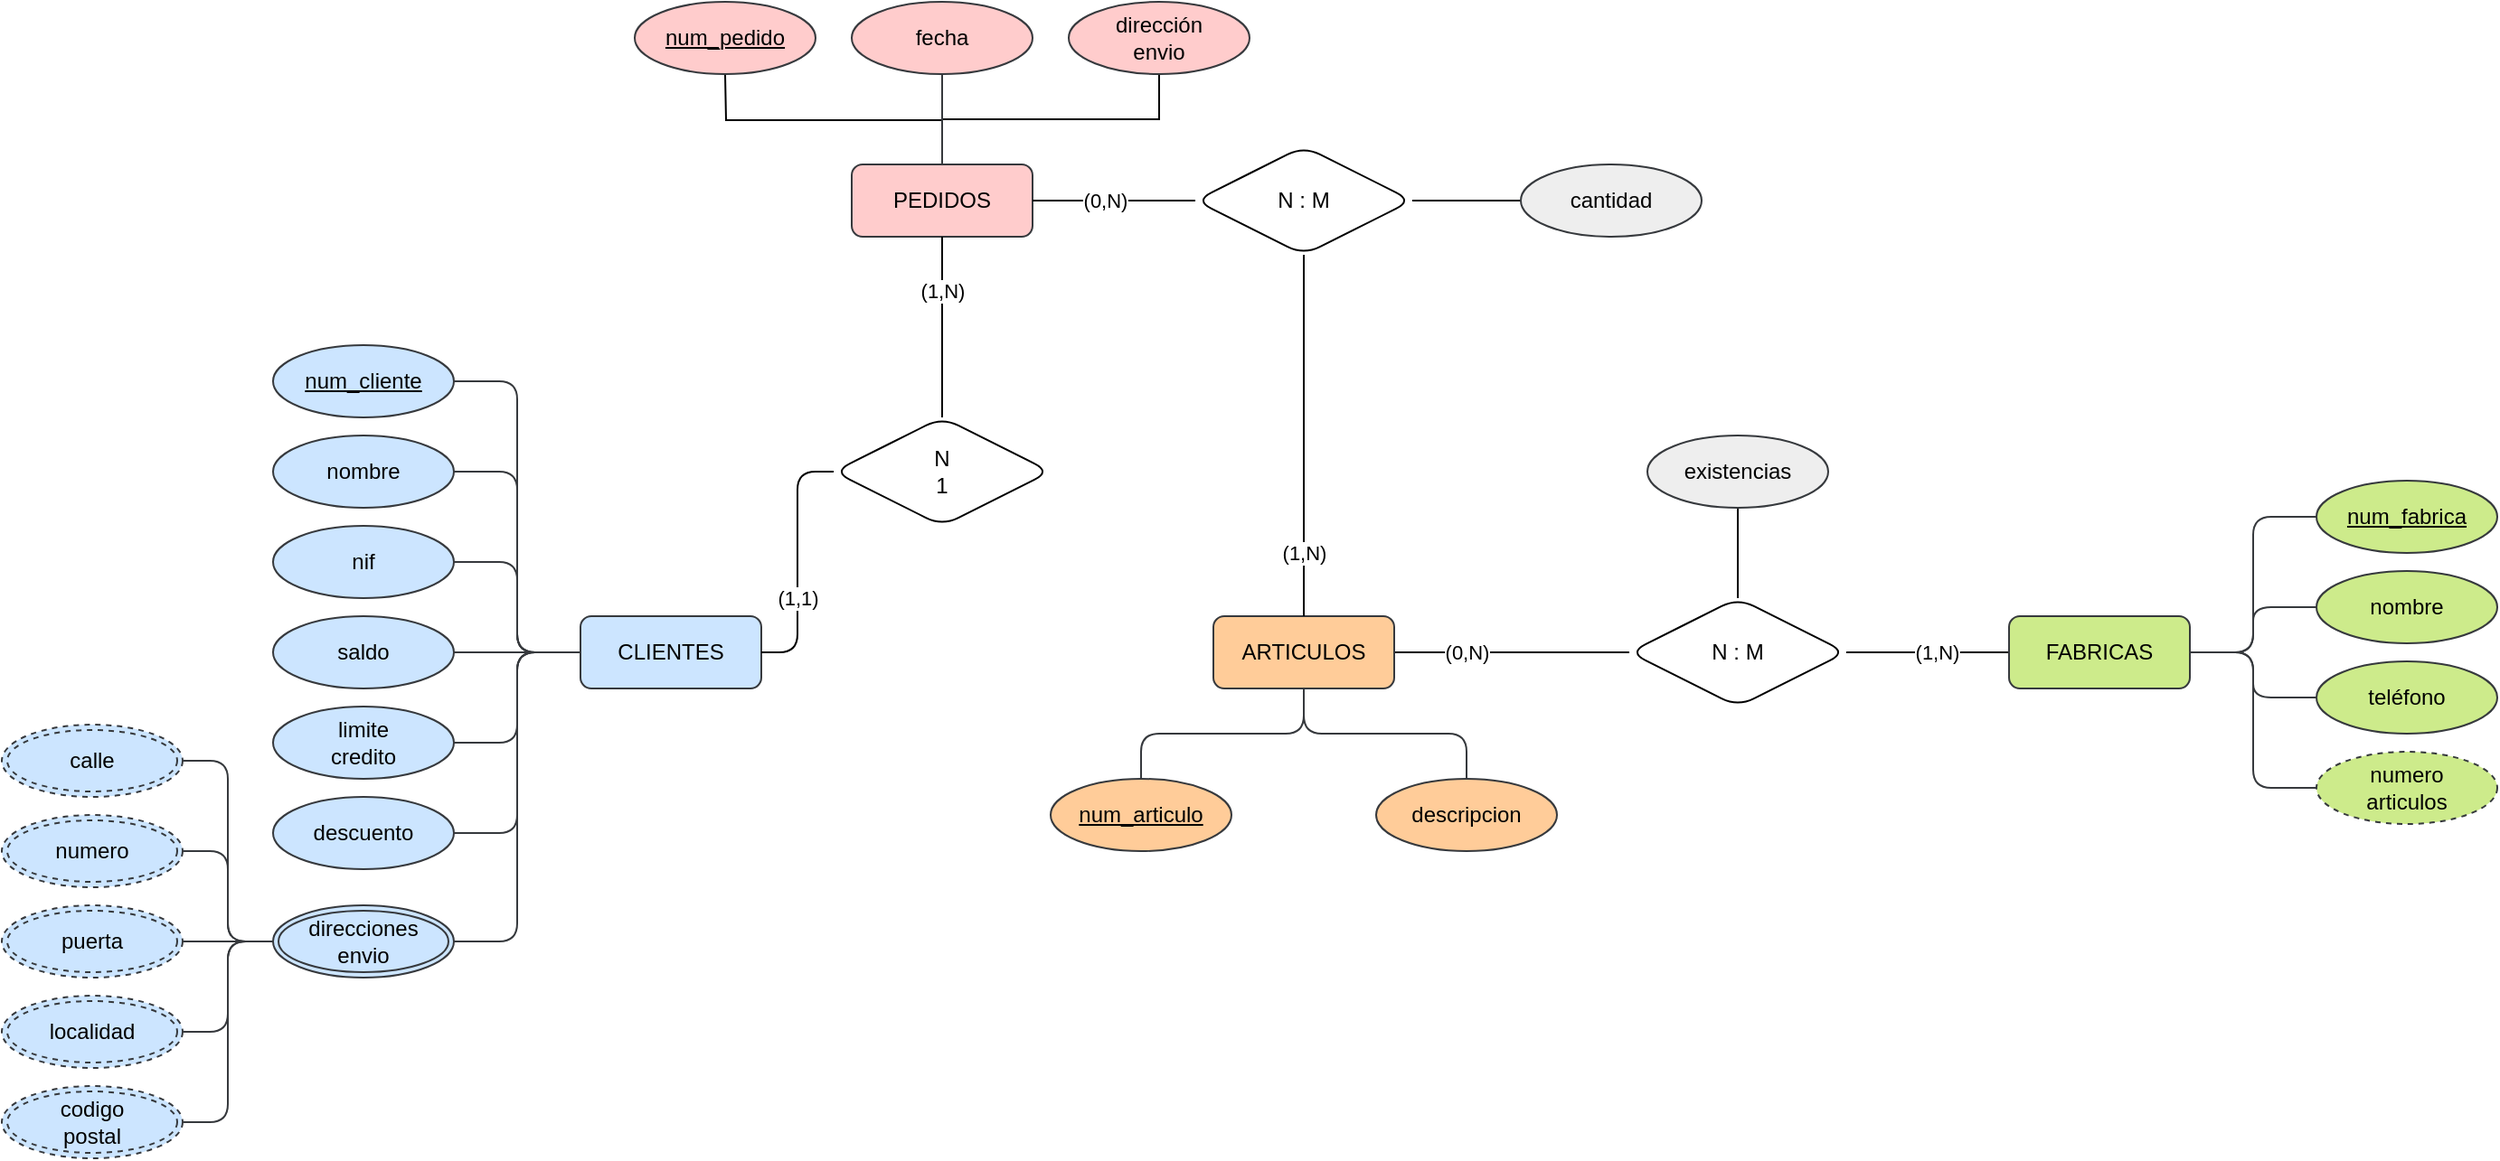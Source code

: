 <mxfile version="15.2.9" type="device"><diagram id="R2lEEEUBdFMjLlhIrx00" name="Page-1"><mxGraphModel dx="1646" dy="903" grid="1" gridSize="10" guides="1" tooltips="1" connect="1" arrows="1" fold="1" page="1" pageScale="1" pageWidth="1600" pageHeight="900" math="0" shadow="0" extFonts="Permanent Marker^https://fonts.googleapis.com/css?family=Permanent+Marker"><root><mxCell id="0"/><mxCell id="1" parent="0"/><mxCell id="kN6mUdUBeIeyTLPX9xcV-10" style="edgeStyle=orthogonalEdgeStyle;orthogonalLoop=1;jettySize=auto;html=1;entryX=1;entryY=0.5;entryDx=0;entryDy=0;fillColor=#cce5ff;strokeColor=#36393d;startArrow=none;startFill=0;endArrow=none;endFill=0;" parent="1" source="kN6mUdUBeIeyTLPX9xcV-1" target="kN6mUdUBeIeyTLPX9xcV-4" edge="1"><mxGeometry relative="1" as="geometry"/></mxCell><mxCell id="kN6mUdUBeIeyTLPX9xcV-12" style="edgeStyle=orthogonalEdgeStyle;orthogonalLoop=1;jettySize=auto;html=1;exitX=0;exitY=0.5;exitDx=0;exitDy=0;entryX=1;entryY=0.5;entryDx=0;entryDy=0;fillColor=#cce5ff;strokeColor=#36393d;startArrow=none;startFill=0;endArrow=none;endFill=0;" parent="1" source="kN6mUdUBeIeyTLPX9xcV-1" target="kN6mUdUBeIeyTLPX9xcV-6" edge="1"><mxGeometry relative="1" as="geometry"/></mxCell><mxCell id="kN6mUdUBeIeyTLPX9xcV-13" style="edgeStyle=orthogonalEdgeStyle;orthogonalLoop=1;jettySize=auto;html=1;exitX=0;exitY=0.5;exitDx=0;exitDy=0;entryX=1;entryY=0.5;entryDx=0;entryDy=0;fillColor=#cce5ff;strokeColor=#36393d;startArrow=none;startFill=0;endArrow=none;endFill=0;" parent="1" source="kN6mUdUBeIeyTLPX9xcV-1" target="kN6mUdUBeIeyTLPX9xcV-7" edge="1"><mxGeometry relative="1" as="geometry"/></mxCell><mxCell id="kN6mUdUBeIeyTLPX9xcV-14" style="edgeStyle=orthogonalEdgeStyle;orthogonalLoop=1;jettySize=auto;html=1;exitX=0;exitY=0.5;exitDx=0;exitDy=0;entryX=1;entryY=0.5;entryDx=0;entryDy=0;fillColor=#cce5ff;strokeColor=#36393d;startArrow=none;startFill=0;endArrow=none;endFill=0;" parent="1" source="kN6mUdUBeIeyTLPX9xcV-1" target="kN6mUdUBeIeyTLPX9xcV-8" edge="1"><mxGeometry relative="1" as="geometry"/></mxCell><mxCell id="kN6mUdUBeIeyTLPX9xcV-20" style="edgeStyle=orthogonalEdgeStyle;orthogonalLoop=1;jettySize=auto;html=1;exitX=0;exitY=0.5;exitDx=0;exitDy=0;entryX=1;entryY=0.5;entryDx=0;entryDy=0;startArrow=none;startFill=0;endArrow=none;endFill=0;fillColor=#cce5ff;strokeColor=#36393d;" parent="1" source="kN6mUdUBeIeyTLPX9xcV-1" target="kN6mUdUBeIeyTLPX9xcV-17" edge="1"><mxGeometry relative="1" as="geometry"/></mxCell><mxCell id="kN6mUdUBeIeyTLPX9xcV-1" value="CLIENTES" style="whiteSpace=wrap;html=1;align=center;fillColor=#cce5ff;strokeColor=#36393d;rounded=1;" parent="1" vertex="1"><mxGeometry x="430" y="470" width="100" height="40" as="geometry"/></mxCell><mxCell id="kN6mUdUBeIeyTLPX9xcV-11" style="edgeStyle=orthogonalEdgeStyle;orthogonalLoop=1;jettySize=auto;html=1;entryX=0;entryY=0.5;entryDx=0;entryDy=0;endArrow=none;endFill=0;startArrow=none;startFill=0;fillColor=#cce5ff;strokeColor=#36393d;" parent="1" source="kN6mUdUBeIeyTLPX9xcV-3" target="kN6mUdUBeIeyTLPX9xcV-1" edge="1"><mxGeometry relative="1" as="geometry"/></mxCell><mxCell id="kN6mUdUBeIeyTLPX9xcV-3" value="nombre" style="ellipse;whiteSpace=wrap;html=1;align=center;fillColor=#cce5ff;strokeColor=#36393d;rounded=1;" parent="1" vertex="1"><mxGeometry x="260" y="370" width="100" height="40" as="geometry"/></mxCell><mxCell id="kN6mUdUBeIeyTLPX9xcV-4" value="num_cliente" style="ellipse;whiteSpace=wrap;html=1;align=center;fontStyle=4;fillColor=#cce5ff;strokeColor=#36393d;rounded=1;" parent="1" vertex="1"><mxGeometry x="260" y="320" width="100" height="40" as="geometry"/></mxCell><mxCell id="kN6mUdUBeIeyTLPX9xcV-6" value="nif" style="ellipse;whiteSpace=wrap;html=1;align=center;fillColor=#cce5ff;strokeColor=#36393d;rounded=1;" parent="1" vertex="1"><mxGeometry x="260" y="420" width="100" height="40" as="geometry"/></mxCell><mxCell id="kN6mUdUBeIeyTLPX9xcV-7" value="saldo" style="ellipse;whiteSpace=wrap;html=1;align=center;fillColor=#cce5ff;strokeColor=#36393d;rounded=1;" parent="1" vertex="1"><mxGeometry x="260" y="470" width="100" height="40" as="geometry"/></mxCell><mxCell id="kN6mUdUBeIeyTLPX9xcV-8" value="limite&lt;br&gt;credito" style="ellipse;whiteSpace=wrap;html=1;align=center;fillColor=#cce5ff;strokeColor=#36393d;rounded=1;" parent="1" vertex="1"><mxGeometry x="260" y="520" width="100" height="40" as="geometry"/></mxCell><mxCell id="kN6mUdUBeIeyTLPX9xcV-16" style="edgeStyle=orthogonalEdgeStyle;orthogonalLoop=1;jettySize=auto;html=1;exitX=1;exitY=0.5;exitDx=0;exitDy=0;entryX=0;entryY=0.5;entryDx=0;entryDy=0;endArrow=none;endFill=0;startArrow=none;startFill=0;fillColor=#cce5ff;strokeColor=#36393d;" parent="1" source="kN6mUdUBeIeyTLPX9xcV-9" target="kN6mUdUBeIeyTLPX9xcV-1" edge="1"><mxGeometry relative="1" as="geometry"/></mxCell><mxCell id="kN6mUdUBeIeyTLPX9xcV-9" value="descuento" style="ellipse;whiteSpace=wrap;html=1;align=center;fillColor=#cce5ff;strokeColor=#36393d;rounded=1;" parent="1" vertex="1"><mxGeometry x="260" y="570" width="100" height="40" as="geometry"/></mxCell><mxCell id="kN6mUdUBeIeyTLPX9xcV-55" style="edgeStyle=orthogonalEdgeStyle;orthogonalLoop=1;jettySize=auto;html=1;entryX=1;entryY=0.5;entryDx=0;entryDy=0;startArrow=none;startFill=0;endArrow=none;endFill=0;fillColor=#cce5ff;strokeColor=#36393d;" parent="1" source="kN6mUdUBeIeyTLPX9xcV-17" target="kN6mUdUBeIeyTLPX9xcV-54" edge="1"><mxGeometry relative="1" as="geometry"/></mxCell><mxCell id="kN6mUdUBeIeyTLPX9xcV-56" style="edgeStyle=orthogonalEdgeStyle;orthogonalLoop=1;jettySize=auto;html=1;entryX=1;entryY=0.5;entryDx=0;entryDy=0;startArrow=none;startFill=0;endArrow=none;endFill=0;fillColor=#cce5ff;strokeColor=#36393d;" parent="1" source="kN6mUdUBeIeyTLPX9xcV-17" target="kN6mUdUBeIeyTLPX9xcV-53" edge="1"><mxGeometry relative="1" as="geometry"/></mxCell><mxCell id="kN6mUdUBeIeyTLPX9xcV-58" style="edgeStyle=orthogonalEdgeStyle;orthogonalLoop=1;jettySize=auto;html=1;entryX=1;entryY=0.5;entryDx=0;entryDy=0;startArrow=none;startFill=0;endArrow=none;endFill=0;fillColor=#cce5ff;strokeColor=#36393d;" parent="1" source="kN6mUdUBeIeyTLPX9xcV-17" target="kN6mUdUBeIeyTLPX9xcV-51" edge="1"><mxGeometry relative="1" as="geometry"/></mxCell><mxCell id="kN6mUdUBeIeyTLPX9xcV-59" style="edgeStyle=orthogonalEdgeStyle;orthogonalLoop=1;jettySize=auto;html=1;entryX=1;entryY=0.5;entryDx=0;entryDy=0;startArrow=none;startFill=0;endArrow=none;endFill=0;fillColor=#cce5ff;strokeColor=#36393d;" parent="1" source="kN6mUdUBeIeyTLPX9xcV-17" target="kN6mUdUBeIeyTLPX9xcV-52" edge="1"><mxGeometry relative="1" as="geometry"/></mxCell><mxCell id="kN6mUdUBeIeyTLPX9xcV-60" style="edgeStyle=orthogonalEdgeStyle;orthogonalLoop=1;jettySize=auto;html=1;entryX=1;entryY=0.5;entryDx=0;entryDy=0;startArrow=none;startFill=0;endArrow=none;endFill=0;fillColor=#cce5ff;strokeColor=#36393d;" parent="1" source="kN6mUdUBeIeyTLPX9xcV-17" target="kN6mUdUBeIeyTLPX9xcV-50" edge="1"><mxGeometry relative="1" as="geometry"/></mxCell><mxCell id="kN6mUdUBeIeyTLPX9xcV-17" value="direcciones&lt;br&gt;envio" style="ellipse;shape=doubleEllipse;margin=3;whiteSpace=wrap;html=1;align=center;fillColor=#cce5ff;strokeColor=#36393d;rounded=1;" parent="1" vertex="1"><mxGeometry x="260" y="630" width="100" height="40" as="geometry"/></mxCell><mxCell id="kN6mUdUBeIeyTLPX9xcV-62" style="edgeStyle=orthogonalEdgeStyle;orthogonalLoop=1;jettySize=auto;html=1;entryX=0;entryY=0.5;entryDx=0;entryDy=0;startArrow=none;startFill=0;endArrow=none;endFill=0;" parent="1" source="kN6mUdUBeIeyTLPX9xcV-34" target="kN6mUdUBeIeyTLPX9xcV-61" edge="1"><mxGeometry relative="1" as="geometry"/></mxCell><mxCell id="6QWEVoxlP9iEm3nuPOaU-15" value="(0,N)" style="edgeLabel;html=1;align=center;verticalAlign=middle;resizable=0;points=[];" vertex="1" connectable="0" parent="kN6mUdUBeIeyTLPX9xcV-62"><mxGeometry x="-0.323" y="1" relative="1" as="geometry"><mxPoint x="-4" y="1" as="offset"/></mxGeometry></mxCell><mxCell id="kN6mUdUBeIeyTLPX9xcV-34" value="ARTICULOS" style="whiteSpace=wrap;html=1;align=center;fillColor=#ffcc99;strokeColor=#36393d;rounded=1;" parent="1" vertex="1"><mxGeometry x="780" y="470" width="100" height="40" as="geometry"/></mxCell><mxCell id="kN6mUdUBeIeyTLPX9xcV-40" style="edgeStyle=orthogonalEdgeStyle;orthogonalLoop=1;jettySize=auto;html=1;entryX=0.5;entryY=1;entryDx=0;entryDy=0;startArrow=none;startFill=0;endArrow=none;endFill=0;fillColor=#ffcc99;strokeColor=#36393d;" parent="1" source="kN6mUdUBeIeyTLPX9xcV-35" target="kN6mUdUBeIeyTLPX9xcV-34" edge="1"><mxGeometry relative="1" as="geometry"/></mxCell><mxCell id="kN6mUdUBeIeyTLPX9xcV-35" value="descripcion" style="ellipse;whiteSpace=wrap;html=1;align=center;fillColor=#ffcc99;strokeColor=#36393d;rounded=1;" parent="1" vertex="1"><mxGeometry x="870" y="560" width="100" height="40" as="geometry"/></mxCell><mxCell id="kN6mUdUBeIeyTLPX9xcV-38" style="edgeStyle=orthogonalEdgeStyle;orthogonalLoop=1;jettySize=auto;html=1;entryX=0.5;entryY=1;entryDx=0;entryDy=0;startArrow=none;startFill=0;endArrow=none;endFill=0;fillColor=#ffcc99;strokeColor=#36393d;" parent="1" source="kN6mUdUBeIeyTLPX9xcV-36" target="kN6mUdUBeIeyTLPX9xcV-34" edge="1"><mxGeometry relative="1" as="geometry"/></mxCell><mxCell id="kN6mUdUBeIeyTLPX9xcV-36" value="num_articulo" style="ellipse;whiteSpace=wrap;html=1;align=center;fontStyle=4;fillColor=#ffcc99;strokeColor=#36393d;rounded=1;" parent="1" vertex="1"><mxGeometry x="690" y="560" width="100" height="40" as="geometry"/></mxCell><mxCell id="kN6mUdUBeIeyTLPX9xcV-46" style="edgeStyle=orthogonalEdgeStyle;orthogonalLoop=1;jettySize=auto;html=1;entryX=0;entryY=0.5;entryDx=0;entryDy=0;startArrow=none;startFill=0;endArrow=none;endFill=0;fillColor=#cdeb8b;strokeColor=#36393d;" parent="1" source="kN6mUdUBeIeyTLPX9xcV-41" target="kN6mUdUBeIeyTLPX9xcV-42" edge="1"><mxGeometry relative="1" as="geometry"/></mxCell><mxCell id="kN6mUdUBeIeyTLPX9xcV-47" style="edgeStyle=orthogonalEdgeStyle;orthogonalLoop=1;jettySize=auto;html=1;entryX=0;entryY=0.5;entryDx=0;entryDy=0;startArrow=none;startFill=0;endArrow=none;endFill=0;fillColor=#cdeb8b;strokeColor=#36393d;" parent="1" source="kN6mUdUBeIeyTLPX9xcV-41" target="kN6mUdUBeIeyTLPX9xcV-43" edge="1"><mxGeometry relative="1" as="geometry"/></mxCell><mxCell id="kN6mUdUBeIeyTLPX9xcV-48" style="edgeStyle=orthogonalEdgeStyle;orthogonalLoop=1;jettySize=auto;html=1;entryX=0;entryY=0.5;entryDx=0;entryDy=0;startArrow=none;startFill=0;endArrow=none;endFill=0;fillColor=#cdeb8b;strokeColor=#36393d;" parent="1" source="kN6mUdUBeIeyTLPX9xcV-41" target="kN6mUdUBeIeyTLPX9xcV-44" edge="1"><mxGeometry relative="1" as="geometry"/></mxCell><mxCell id="kN6mUdUBeIeyTLPX9xcV-49" style="edgeStyle=orthogonalEdgeStyle;orthogonalLoop=1;jettySize=auto;html=1;entryX=0;entryY=0.5;entryDx=0;entryDy=0;startArrow=none;startFill=0;endArrow=none;endFill=0;fillColor=#cdeb8b;strokeColor=#36393d;" parent="1" source="kN6mUdUBeIeyTLPX9xcV-41" target="kN6mUdUBeIeyTLPX9xcV-45" edge="1"><mxGeometry relative="1" as="geometry"/></mxCell><mxCell id="kN6mUdUBeIeyTLPX9xcV-63" style="edgeStyle=orthogonalEdgeStyle;orthogonalLoop=1;jettySize=auto;html=1;entryX=1;entryY=0.5;entryDx=0;entryDy=0;startArrow=none;startFill=0;endArrow=none;endFill=0;" parent="1" source="kN6mUdUBeIeyTLPX9xcV-41" target="kN6mUdUBeIeyTLPX9xcV-61" edge="1"><mxGeometry relative="1" as="geometry"/></mxCell><mxCell id="6QWEVoxlP9iEm3nuPOaU-16" value="(1,N)" style="edgeLabel;html=1;align=center;verticalAlign=middle;resizable=0;points=[];" vertex="1" connectable="0" parent="kN6mUdUBeIeyTLPX9xcV-63"><mxGeometry x="-0.244" y="-1" relative="1" as="geometry"><mxPoint x="-6" y="1" as="offset"/></mxGeometry></mxCell><mxCell id="kN6mUdUBeIeyTLPX9xcV-41" value="FABRICAS" style="whiteSpace=wrap;html=1;align=center;fillColor=#cdeb8b;strokeColor=#36393d;rounded=1;" parent="1" vertex="1"><mxGeometry x="1220" y="470" width="100" height="40" as="geometry"/></mxCell><mxCell id="kN6mUdUBeIeyTLPX9xcV-42" value="num_fabrica" style="ellipse;whiteSpace=wrap;html=1;align=center;fontStyle=4;fillColor=#cdeb8b;strokeColor=#36393d;rounded=1;" parent="1" vertex="1"><mxGeometry x="1390" y="395" width="100" height="40" as="geometry"/></mxCell><mxCell id="kN6mUdUBeIeyTLPX9xcV-43" value="nombre" style="ellipse;whiteSpace=wrap;html=1;align=center;fillColor=#cdeb8b;strokeColor=#36393d;rounded=1;" parent="1" vertex="1"><mxGeometry x="1390" y="445" width="100" height="40" as="geometry"/></mxCell><mxCell id="kN6mUdUBeIeyTLPX9xcV-44" value="teléfono" style="ellipse;whiteSpace=wrap;html=1;align=center;fillColor=#cdeb8b;strokeColor=#36393d;rounded=1;" parent="1" vertex="1"><mxGeometry x="1390" y="495" width="100" height="40" as="geometry"/></mxCell><mxCell id="kN6mUdUBeIeyTLPX9xcV-45" value="numero&lt;br&gt;articulos" style="ellipse;whiteSpace=wrap;html=1;align=center;fillColor=#cdeb8b;strokeColor=#36393d;dashed=1;rounded=1;" parent="1" vertex="1"><mxGeometry x="1390" y="545" width="100" height="40" as="geometry"/></mxCell><mxCell id="kN6mUdUBeIeyTLPX9xcV-50" value="codigo&lt;br&gt;postal" style="ellipse;shape=doubleEllipse;margin=3;whiteSpace=wrap;html=1;align=center;dashed=1;fillColor=#cce5ff;strokeColor=#36393d;rounded=1;" parent="1" vertex="1"><mxGeometry x="110" y="730" width="100" height="40" as="geometry"/></mxCell><mxCell id="kN6mUdUBeIeyTLPX9xcV-51" value="puerta" style="ellipse;shape=doubleEllipse;margin=3;whiteSpace=wrap;html=1;align=center;dashed=1;fillColor=#cce5ff;strokeColor=#36393d;rounded=1;" parent="1" vertex="1"><mxGeometry x="110" y="630" width="100" height="40" as="geometry"/></mxCell><mxCell id="kN6mUdUBeIeyTLPX9xcV-52" value="localidad" style="ellipse;shape=doubleEllipse;margin=3;whiteSpace=wrap;html=1;align=center;dashed=1;fillColor=#cce5ff;strokeColor=#36393d;rounded=1;" parent="1" vertex="1"><mxGeometry x="110" y="680" width="100" height="40" as="geometry"/></mxCell><mxCell id="kN6mUdUBeIeyTLPX9xcV-53" value="numero" style="ellipse;shape=doubleEllipse;margin=3;whiteSpace=wrap;html=1;align=center;dashed=1;fillColor=#cce5ff;strokeColor=#36393d;rounded=1;" parent="1" vertex="1"><mxGeometry x="110" y="580" width="100" height="40" as="geometry"/></mxCell><mxCell id="kN6mUdUBeIeyTLPX9xcV-54" value="calle" style="ellipse;shape=doubleEllipse;margin=3;whiteSpace=wrap;html=1;align=center;dashed=1;fillColor=#cce5ff;strokeColor=#36393d;rounded=1;" parent="1" vertex="1"><mxGeometry x="110" y="530" width="100" height="40" as="geometry"/></mxCell><mxCell id="kN6mUdUBeIeyTLPX9xcV-65" style="edgeStyle=orthogonalEdgeStyle;orthogonalLoop=1;jettySize=auto;html=1;entryX=0.5;entryY=1;entryDx=0;entryDy=0;startArrow=none;startFill=0;endArrow=none;endFill=0;" parent="1" source="kN6mUdUBeIeyTLPX9xcV-61" target="kN6mUdUBeIeyTLPX9xcV-64" edge="1"><mxGeometry relative="1" as="geometry"/></mxCell><mxCell id="kN6mUdUBeIeyTLPX9xcV-61" value="N : M" style="shape=rhombus;perimeter=rhombusPerimeter;whiteSpace=wrap;html=1;align=center;rounded=1;" parent="1" vertex="1"><mxGeometry x="1010" y="460" width="120" height="60" as="geometry"/></mxCell><mxCell id="kN6mUdUBeIeyTLPX9xcV-64" value="existencias" style="ellipse;whiteSpace=wrap;html=1;align=center;fillColor=#eeeeee;strokeColor=#36393d;rounded=1;" parent="1" vertex="1"><mxGeometry x="1020" y="370" width="100" height="40" as="geometry"/></mxCell><mxCell id="6QWEVoxlP9iEm3nuPOaU-25" style="edgeStyle=orthogonalEdgeStyle;rounded=0;orthogonalLoop=1;jettySize=auto;html=1;exitX=0.5;exitY=0;exitDx=0;exitDy=0;entryX=0.5;entryY=1;entryDx=0;entryDy=0;endArrow=none;endFill=0;" edge="1" parent="1" source="kN6mUdUBeIeyTLPX9xcV-67"><mxGeometry relative="1" as="geometry"><mxPoint x="510" y="170" as="targetPoint"/></mxGeometry></mxCell><mxCell id="6QWEVoxlP9iEm3nuPOaU-26" style="edgeStyle=orthogonalEdgeStyle;rounded=0;orthogonalLoop=1;jettySize=auto;html=1;exitX=0.5;exitY=0;exitDx=0;exitDy=0;entryX=0.5;entryY=1;entryDx=0;entryDy=0;endArrow=none;endFill=0;" edge="1" parent="1" source="kN6mUdUBeIeyTLPX9xcV-67" target="6QWEVoxlP9iEm3nuPOaU-2"><mxGeometry relative="1" as="geometry"/></mxCell><mxCell id="kN6mUdUBeIeyTLPX9xcV-67" value="PEDIDOS" style="whiteSpace=wrap;html=1;align=center;fillColor=#ffcccc;strokeColor=#36393d;rounded=1;" parent="1" vertex="1"><mxGeometry x="580" y="220" width="100" height="40" as="geometry"/></mxCell><mxCell id="kN6mUdUBeIeyTLPX9xcV-69" style="edgeStyle=orthogonalEdgeStyle;orthogonalLoop=1;jettySize=auto;html=1;entryX=0.5;entryY=1;entryDx=0;entryDy=0;startArrow=none;startFill=0;endArrow=none;endFill=0;" parent="1" source="kN6mUdUBeIeyTLPX9xcV-68" target="kN6mUdUBeIeyTLPX9xcV-67" edge="1"><mxGeometry relative="1" as="geometry"/></mxCell><mxCell id="6QWEVoxlP9iEm3nuPOaU-14" value="(1,N)" style="edgeLabel;html=1;align=center;verticalAlign=middle;resizable=0;points=[];" vertex="1" connectable="0" parent="kN6mUdUBeIeyTLPX9xcV-69"><mxGeometry x="0.32" y="-3" relative="1" as="geometry"><mxPoint x="-3" y="-4" as="offset"/></mxGeometry></mxCell><mxCell id="kN6mUdUBeIeyTLPX9xcV-70" style="edgeStyle=orthogonalEdgeStyle;orthogonalLoop=1;jettySize=auto;html=1;entryX=1;entryY=0.5;entryDx=0;entryDy=0;startArrow=none;startFill=0;endArrow=none;endFill=0;" parent="1" source="kN6mUdUBeIeyTLPX9xcV-68" target="kN6mUdUBeIeyTLPX9xcV-1" edge="1"><mxGeometry relative="1" as="geometry"/></mxCell><mxCell id="6QWEVoxlP9iEm3nuPOaU-13" value="(1,1)" style="edgeLabel;html=1;align=center;verticalAlign=middle;resizable=0;points=[];" vertex="1" connectable="0" parent="kN6mUdUBeIeyTLPX9xcV-70"><mxGeometry x="0.2" relative="1" as="geometry"><mxPoint y="6" as="offset"/></mxGeometry></mxCell><mxCell id="kN6mUdUBeIeyTLPX9xcV-68" value="N&lt;br&gt;1" style="shape=rhombus;perimeter=rhombusPerimeter;whiteSpace=wrap;html=1;align=center;horizontal=1;rounded=1;" parent="1" vertex="1"><mxGeometry x="570" y="360" width="120" height="60" as="geometry"/></mxCell><mxCell id="6QWEVoxlP9iEm3nuPOaU-3" style="edgeStyle=orthogonalEdgeStyle;orthogonalLoop=1;jettySize=auto;html=1;entryX=0.5;entryY=0;entryDx=0;entryDy=0;endArrow=none;endFill=0;fillColor=#ffcccc;strokeColor=#36393d;" edge="1" parent="1" source="6QWEVoxlP9iEm3nuPOaU-1" target="kN6mUdUBeIeyTLPX9xcV-67"><mxGeometry relative="1" as="geometry"/></mxCell><mxCell id="6QWEVoxlP9iEm3nuPOaU-4" style="edgeStyle=orthogonalEdgeStyle;orthogonalLoop=1;jettySize=auto;html=1;entryX=0.5;entryY=0;entryDx=0;entryDy=0;endArrow=none;endFill=0;fillColor=#ffcccc;strokeColor=#36393d;startArrow=none;" edge="1" parent="1" source="6QWEVoxlP9iEm3nuPOaU-1" target="kN6mUdUBeIeyTLPX9xcV-67"><mxGeometry relative="1" as="geometry"/></mxCell><mxCell id="6QWEVoxlP9iEm3nuPOaU-2" value="dirección&lt;br&gt;envio" style="ellipse;whiteSpace=wrap;html=1;align=center;fillColor=#ffcccc;strokeColor=#36393d;rounded=1;" vertex="1" parent="1"><mxGeometry x="700" y="130" width="100" height="40" as="geometry"/></mxCell><mxCell id="6QWEVoxlP9iEm3nuPOaU-6" style="edgeStyle=orthogonalEdgeStyle;orthogonalLoop=1;jettySize=auto;html=1;entryX=0.5;entryY=0;entryDx=0;entryDy=0;endArrow=none;endFill=0;" edge="1" parent="1" source="6QWEVoxlP9iEm3nuPOaU-5" target="kN6mUdUBeIeyTLPX9xcV-34"><mxGeometry relative="1" as="geometry"/></mxCell><mxCell id="6QWEVoxlP9iEm3nuPOaU-11" value="(1,N)" style="edgeLabel;html=1;align=center;verticalAlign=middle;resizable=0;points=[];" vertex="1" connectable="0" parent="6QWEVoxlP9iEm3nuPOaU-6"><mxGeometry x="0.7" y="-1" relative="1" as="geometry"><mxPoint x="1" y="-5" as="offset"/></mxGeometry></mxCell><mxCell id="6QWEVoxlP9iEm3nuPOaU-8" style="edgeStyle=orthogonalEdgeStyle;orthogonalLoop=1;jettySize=auto;html=1;entryX=1;entryY=0.5;entryDx=0;entryDy=0;endArrow=none;endFill=0;" edge="1" parent="1" source="6QWEVoxlP9iEm3nuPOaU-5" target="kN6mUdUBeIeyTLPX9xcV-67"><mxGeometry relative="1" as="geometry"><Array as="points"><mxPoint x="720" y="240"/><mxPoint x="720" y="240"/></Array></mxGeometry></mxCell><mxCell id="6QWEVoxlP9iEm3nuPOaU-12" value="(0,N)" style="edgeLabel;html=1;align=center;verticalAlign=middle;resizable=0;points=[];" vertex="1" connectable="0" parent="6QWEVoxlP9iEm3nuPOaU-8"><mxGeometry x="0.2" relative="1" as="geometry"><mxPoint x="4" as="offset"/></mxGeometry></mxCell><mxCell id="6QWEVoxlP9iEm3nuPOaU-5" value="N : M" style="shape=rhombus;perimeter=rhombusPerimeter;whiteSpace=wrap;html=1;align=center;rounded=1;" vertex="1" parent="1"><mxGeometry x="770" y="210" width="120" height="60" as="geometry"/></mxCell><mxCell id="6QWEVoxlP9iEm3nuPOaU-18" style="edgeStyle=orthogonalEdgeStyle;rounded=0;orthogonalLoop=1;jettySize=auto;html=1;entryX=1;entryY=0.5;entryDx=0;entryDy=0;endArrow=none;endFill=0;" edge="1" parent="1" source="6QWEVoxlP9iEm3nuPOaU-17" target="6QWEVoxlP9iEm3nuPOaU-5"><mxGeometry relative="1" as="geometry"/></mxCell><mxCell id="6QWEVoxlP9iEm3nuPOaU-17" value="cantidad" style="ellipse;whiteSpace=wrap;html=1;align=center;rounded=1;fillColor=#eeeeee;strokeColor=#36393d;" vertex="1" parent="1"><mxGeometry x="950" y="220" width="100" height="40" as="geometry"/></mxCell><mxCell id="6QWEVoxlP9iEm3nuPOaU-1" value="fecha" style="ellipse;whiteSpace=wrap;html=1;align=center;fillColor=#ffcccc;strokeColor=#36393d;rounded=1;" vertex="1" parent="1"><mxGeometry x="580" y="130" width="100" height="40" as="geometry"/></mxCell><mxCell id="6QWEVoxlP9iEm3nuPOaU-27" value="num_pedido" style="ellipse;whiteSpace=wrap;html=1;align=center;fontStyle=4;rounded=1;fillColor=#ffcccc;strokeColor=#36393d;" vertex="1" parent="1"><mxGeometry x="460" y="130" width="100" height="40" as="geometry"/></mxCell></root></mxGraphModel></diagram></mxfile>